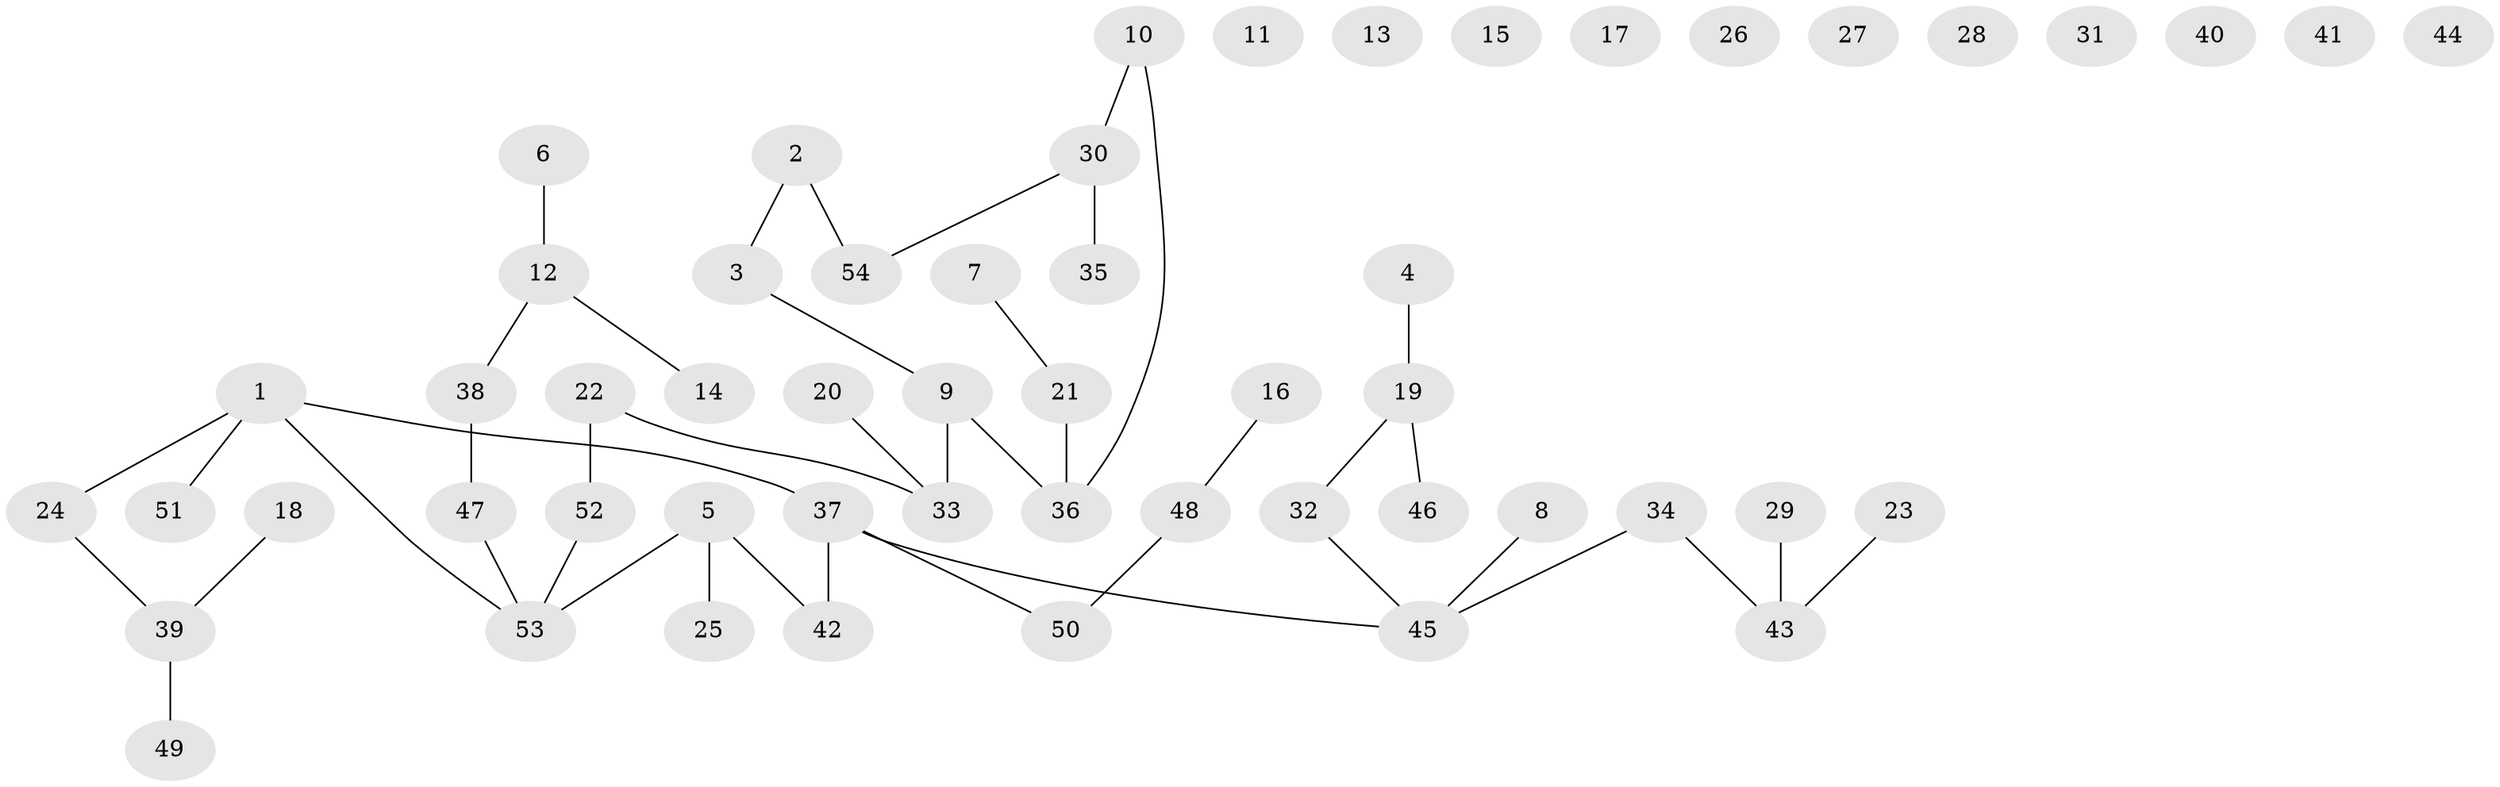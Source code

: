// Generated by graph-tools (version 1.1) at 2025/12/03/09/25 04:12:53]
// undirected, 54 vertices, 44 edges
graph export_dot {
graph [start="1"]
  node [color=gray90,style=filled];
  1;
  2;
  3;
  4;
  5;
  6;
  7;
  8;
  9;
  10;
  11;
  12;
  13;
  14;
  15;
  16;
  17;
  18;
  19;
  20;
  21;
  22;
  23;
  24;
  25;
  26;
  27;
  28;
  29;
  30;
  31;
  32;
  33;
  34;
  35;
  36;
  37;
  38;
  39;
  40;
  41;
  42;
  43;
  44;
  45;
  46;
  47;
  48;
  49;
  50;
  51;
  52;
  53;
  54;
  1 -- 24;
  1 -- 37;
  1 -- 51;
  1 -- 53;
  2 -- 3;
  2 -- 54;
  3 -- 9;
  4 -- 19;
  5 -- 25;
  5 -- 42;
  5 -- 53;
  6 -- 12;
  7 -- 21;
  8 -- 45;
  9 -- 33;
  9 -- 36;
  10 -- 30;
  10 -- 36;
  12 -- 14;
  12 -- 38;
  16 -- 48;
  18 -- 39;
  19 -- 32;
  19 -- 46;
  20 -- 33;
  21 -- 36;
  22 -- 33;
  22 -- 52;
  23 -- 43;
  24 -- 39;
  29 -- 43;
  30 -- 35;
  30 -- 54;
  32 -- 45;
  34 -- 43;
  34 -- 45;
  37 -- 42;
  37 -- 45;
  37 -- 50;
  38 -- 47;
  39 -- 49;
  47 -- 53;
  48 -- 50;
  52 -- 53;
}
